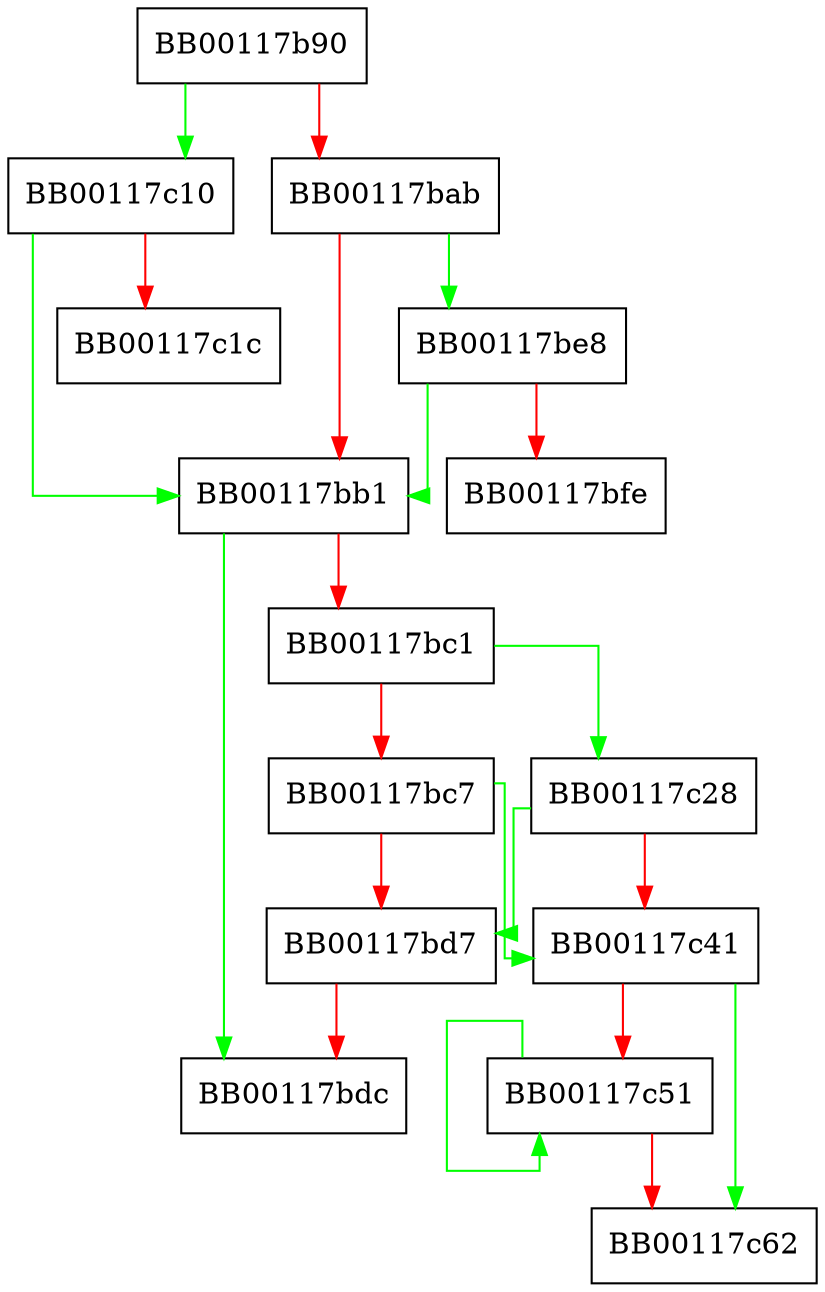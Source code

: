 digraph FUN_00117b90 {
  node [shape="box"];
  graph [splines=ortho];
  BB00117b90 -> BB00117c10 [color="green"];
  BB00117b90 -> BB00117bab [color="red"];
  BB00117bab -> BB00117be8 [color="green"];
  BB00117bab -> BB00117bb1 [color="red"];
  BB00117bb1 -> BB00117bdc [color="green"];
  BB00117bb1 -> BB00117bc1 [color="red"];
  BB00117bc1 -> BB00117c28 [color="green"];
  BB00117bc1 -> BB00117bc7 [color="red"];
  BB00117bc7 -> BB00117c41 [color="green"];
  BB00117bc7 -> BB00117bd7 [color="red"];
  BB00117bd7 -> BB00117bdc [color="red"];
  BB00117be8 -> BB00117bb1 [color="green"];
  BB00117be8 -> BB00117bfe [color="red"];
  BB00117c10 -> BB00117bb1 [color="green"];
  BB00117c10 -> BB00117c1c [color="red"];
  BB00117c28 -> BB00117bd7 [color="green"];
  BB00117c28 -> BB00117c41 [color="red"];
  BB00117c41 -> BB00117c62 [color="green"];
  BB00117c41 -> BB00117c51 [color="red"];
  BB00117c51 -> BB00117c51 [color="green"];
  BB00117c51 -> BB00117c62 [color="red"];
}